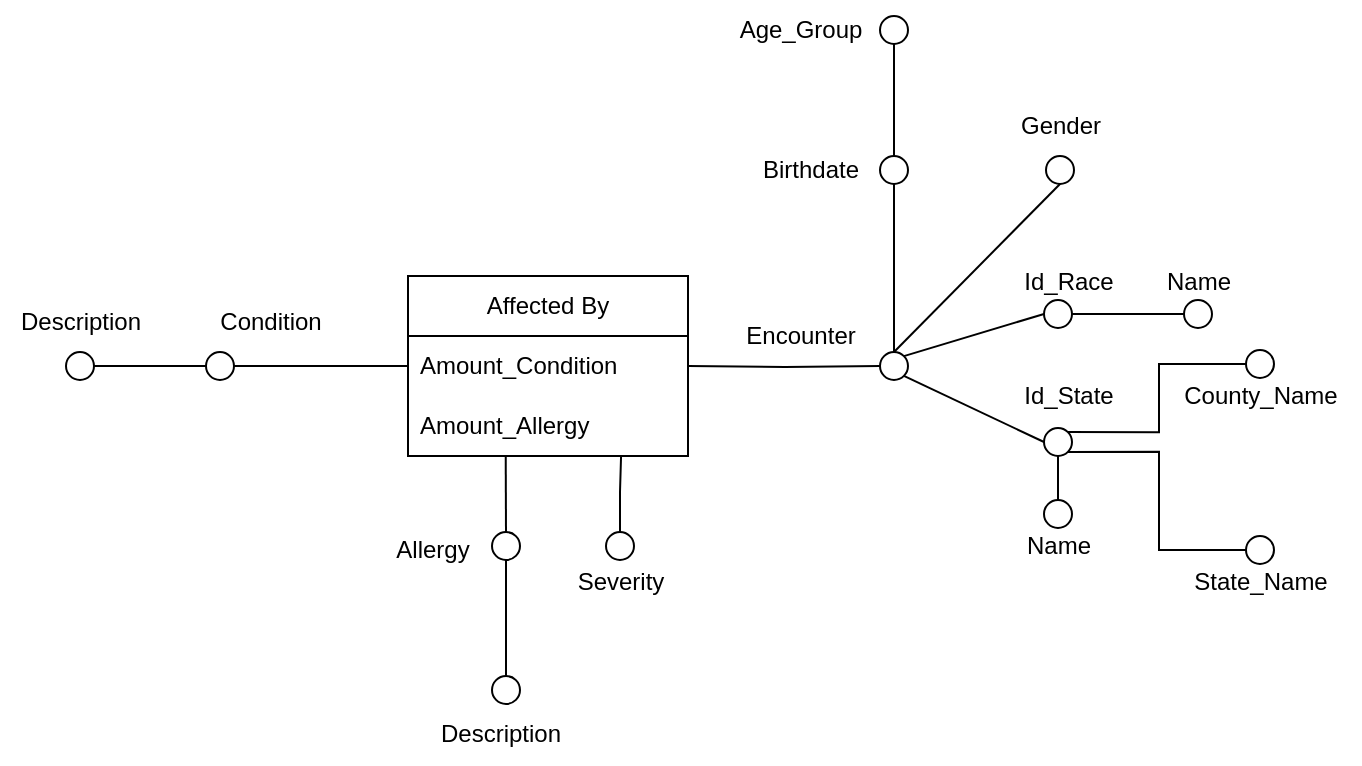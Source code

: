 <mxfile version="27.1.3">
  <diagram name="Pagina-1" id="ypkmE_UhJeN3z6Mch3YI">
    <mxGraphModel dx="591" dy="370" grid="1" gridSize="10" guides="1" tooltips="1" connect="1" arrows="1" fold="1" page="1" pageScale="1" pageWidth="827" pageHeight="1169" math="0" shadow="0">
      <root>
        <mxCell id="0" />
        <mxCell id="1" parent="0" />
        <mxCell id="ep8d2SL75D-jwMT-xj9f-1" style="rounded=0;orthogonalLoop=1;jettySize=auto;html=1;exitX=1;exitY=0;exitDx=0;exitDy=0;entryX=0;entryY=0.5;entryDx=0;entryDy=0;endArrow=none;startFill=0;" edge="1" parent="1" source="ep8d2SL75D-jwMT-xj9f-3" target="ep8d2SL75D-jwMT-xj9f-19">
          <mxGeometry relative="1" as="geometry" />
        </mxCell>
        <mxCell id="ep8d2SL75D-jwMT-xj9f-2" style="rounded=0;orthogonalLoop=1;jettySize=auto;html=1;exitX=0.5;exitY=0;exitDx=0;exitDy=0;entryX=0.5;entryY=1;entryDx=0;entryDy=0;endArrow=none;startFill=0;" edge="1" parent="1" source="ep8d2SL75D-jwMT-xj9f-3" target="ep8d2SL75D-jwMT-xj9f-16">
          <mxGeometry relative="1" as="geometry" />
        </mxCell>
        <mxCell id="ep8d2SL75D-jwMT-xj9f-3" value="" style="ellipse;whiteSpace=wrap;html=1;aspect=fixed;fillColor=#FFFFFF;" vertex="1" parent="1">
          <mxGeometry x="510" y="608" width="14" height="14" as="geometry" />
        </mxCell>
        <mxCell id="ep8d2SL75D-jwMT-xj9f-4" style="edgeStyle=orthogonalEdgeStyle;rounded=0;orthogonalLoop=1;jettySize=auto;html=1;entryX=0.5;entryY=0;entryDx=0;entryDy=0;endArrow=none;startFill=0;" edge="1" parent="1" source="ep8d2SL75D-jwMT-xj9f-5" target="ep8d2SL75D-jwMT-xj9f-7">
          <mxGeometry relative="1" as="geometry" />
        </mxCell>
        <mxCell id="ep8d2SL75D-jwMT-xj9f-5" value="" style="ellipse;whiteSpace=wrap;html=1;aspect=fixed;fillColor=#FFFFFF;" vertex="1" parent="1">
          <mxGeometry x="316" y="698" width="14" height="14" as="geometry" />
        </mxCell>
        <mxCell id="ep8d2SL75D-jwMT-xj9f-6" value="Allergy" style="text;html=1;align=center;verticalAlign=middle;resizable=0;points=[];autosize=1;strokeColor=none;fillColor=none;" vertex="1" parent="1">
          <mxGeometry x="256" y="692" width="60" height="30" as="geometry" />
        </mxCell>
        <mxCell id="ep8d2SL75D-jwMT-xj9f-7" value="" style="ellipse;whiteSpace=wrap;html=1;aspect=fixed;fillColor=#FFFFFF;" vertex="1" parent="1">
          <mxGeometry x="316" y="770" width="14" height="14" as="geometry" />
        </mxCell>
        <mxCell id="ep8d2SL75D-jwMT-xj9f-8" value="Description" style="text;html=1;align=center;verticalAlign=middle;resizable=0;points=[];autosize=1;strokeColor=none;fillColor=none;" vertex="1" parent="1">
          <mxGeometry x="280" y="784" width="80" height="30" as="geometry" />
        </mxCell>
        <mxCell id="ep8d2SL75D-jwMT-xj9f-9" value="Condition" style="text;html=1;align=center;verticalAlign=middle;resizable=0;points=[];autosize=1;strokeColor=none;fillColor=none;" vertex="1" parent="1">
          <mxGeometry x="170" y="578" width="70" height="30" as="geometry" />
        </mxCell>
        <mxCell id="ep8d2SL75D-jwMT-xj9f-10" value="Encounter" style="text;html=1;align=center;verticalAlign=middle;resizable=0;points=[];autosize=1;strokeColor=none;fillColor=none;" vertex="1" parent="1">
          <mxGeometry x="430" y="585" width="80" height="30" as="geometry" />
        </mxCell>
        <mxCell id="ep8d2SL75D-jwMT-xj9f-47" style="edgeStyle=orthogonalEdgeStyle;rounded=0;orthogonalLoop=1;jettySize=auto;html=1;exitX=1;exitY=0;exitDx=0;exitDy=0;entryX=0;entryY=0.5;entryDx=0;entryDy=0;endArrow=none;startFill=0;" edge="1" parent="1" source="ep8d2SL75D-jwMT-xj9f-11" target="ep8d2SL75D-jwMT-xj9f-43">
          <mxGeometry relative="1" as="geometry" />
        </mxCell>
        <mxCell id="ep8d2SL75D-jwMT-xj9f-48" style="edgeStyle=orthogonalEdgeStyle;rounded=0;orthogonalLoop=1;jettySize=auto;html=1;exitX=1;exitY=1;exitDx=0;exitDy=0;entryX=0;entryY=0.5;entryDx=0;entryDy=0;endArrow=none;startFill=0;" edge="1" parent="1" source="ep8d2SL75D-jwMT-xj9f-11" target="ep8d2SL75D-jwMT-xj9f-41">
          <mxGeometry relative="1" as="geometry" />
        </mxCell>
        <mxCell id="ep8d2SL75D-jwMT-xj9f-11" value="" style="ellipse;whiteSpace=wrap;html=1;aspect=fixed;fillColor=#FFFFFF;" vertex="1" parent="1">
          <mxGeometry x="592" y="646" width="14" height="14" as="geometry" />
        </mxCell>
        <mxCell id="ep8d2SL75D-jwMT-xj9f-12" style="edgeStyle=orthogonalEdgeStyle;rounded=0;orthogonalLoop=1;jettySize=auto;html=1;entryX=0.5;entryY=1;entryDx=0;entryDy=0;endArrow=none;startFill=0;" edge="1" parent="1" source="ep8d2SL75D-jwMT-xj9f-13" target="ep8d2SL75D-jwMT-xj9f-11">
          <mxGeometry relative="1" as="geometry" />
        </mxCell>
        <mxCell id="ep8d2SL75D-jwMT-xj9f-13" value="" style="ellipse;whiteSpace=wrap;html=1;aspect=fixed;fillColor=#FFFFFF;" vertex="1" parent="1">
          <mxGeometry x="592" y="682" width="14" height="14" as="geometry" />
        </mxCell>
        <mxCell id="ep8d2SL75D-jwMT-xj9f-14" value="Name" style="text;html=1;align=center;verticalAlign=middle;resizable=0;points=[];autosize=1;strokeColor=none;fillColor=none;" vertex="1" parent="1">
          <mxGeometry x="569" y="690" width="60" height="30" as="geometry" />
        </mxCell>
        <mxCell id="ep8d2SL75D-jwMT-xj9f-15" value="Id_State" style="text;html=1;align=center;verticalAlign=middle;resizable=0;points=[];autosize=1;strokeColor=none;fillColor=none;" vertex="1" parent="1">
          <mxGeometry x="569" y="615" width="70" height="30" as="geometry" />
        </mxCell>
        <mxCell id="ep8d2SL75D-jwMT-xj9f-16" value="" style="ellipse;whiteSpace=wrap;html=1;aspect=fixed;fillColor=#FFFFFF;" vertex="1" parent="1">
          <mxGeometry x="593" y="510" width="14" height="14" as="geometry" />
        </mxCell>
        <mxCell id="ep8d2SL75D-jwMT-xj9f-17" value="Gender" style="text;html=1;align=center;verticalAlign=middle;resizable=0;points=[];autosize=1;strokeColor=none;fillColor=none;" vertex="1" parent="1">
          <mxGeometry x="570" y="480" width="60" height="30" as="geometry" />
        </mxCell>
        <mxCell id="ep8d2SL75D-jwMT-xj9f-18" style="edgeStyle=orthogonalEdgeStyle;rounded=0;orthogonalLoop=1;jettySize=auto;html=1;exitX=1;exitY=0.5;exitDx=0;exitDy=0;entryX=0;entryY=0.5;entryDx=0;entryDy=0;endArrow=none;startFill=0;" edge="1" parent="1" source="ep8d2SL75D-jwMT-xj9f-19" target="ep8d2SL75D-jwMT-xj9f-20">
          <mxGeometry relative="1" as="geometry" />
        </mxCell>
        <mxCell id="ep8d2SL75D-jwMT-xj9f-19" value="" style="ellipse;whiteSpace=wrap;html=1;aspect=fixed;fillColor=#FFFFFF;" vertex="1" parent="1">
          <mxGeometry x="592" y="582" width="14" height="14" as="geometry" />
        </mxCell>
        <mxCell id="ep8d2SL75D-jwMT-xj9f-20" value="" style="ellipse;whiteSpace=wrap;html=1;aspect=fixed;fillColor=#FFFFFF;" vertex="1" parent="1">
          <mxGeometry x="662" y="582" width="14" height="14" as="geometry" />
        </mxCell>
        <mxCell id="ep8d2SL75D-jwMT-xj9f-21" value="Id_Race" style="text;html=1;align=center;verticalAlign=middle;resizable=0;points=[];autosize=1;strokeColor=none;fillColor=none;" vertex="1" parent="1">
          <mxGeometry x="569" y="558" width="70" height="30" as="geometry" />
        </mxCell>
        <mxCell id="ep8d2SL75D-jwMT-xj9f-22" value="Name" style="text;html=1;align=center;verticalAlign=middle;resizable=0;points=[];autosize=1;strokeColor=none;fillColor=none;" vertex="1" parent="1">
          <mxGeometry x="639" y="558" width="60" height="30" as="geometry" />
        </mxCell>
        <mxCell id="ep8d2SL75D-jwMT-xj9f-23" style="rounded=0;orthogonalLoop=1;jettySize=auto;html=1;exitX=1;exitY=1;exitDx=0;exitDy=0;entryX=0;entryY=0.5;entryDx=0;entryDy=0;endArrow=none;startFill=0;" edge="1" parent="1" source="ep8d2SL75D-jwMT-xj9f-3" target="ep8d2SL75D-jwMT-xj9f-11">
          <mxGeometry relative="1" as="geometry" />
        </mxCell>
        <mxCell id="ep8d2SL75D-jwMT-xj9f-24" value="Affected By" style="swimlane;fontStyle=0;childLayout=stackLayout;horizontal=1;startSize=30;horizontalStack=0;resizeParent=1;resizeParentMax=0;resizeLast=0;collapsible=1;marginBottom=0;whiteSpace=wrap;html=1;" vertex="1" parent="1">
          <mxGeometry x="274" y="570" width="140" height="90" as="geometry" />
        </mxCell>
        <mxCell id="ep8d2SL75D-jwMT-xj9f-25" value="Amount_Condition" style="text;strokeColor=none;fillColor=none;align=left;verticalAlign=middle;spacingLeft=4;spacingRight=4;overflow=hidden;points=[[0,0.5],[1,0.5]];portConstraint=eastwest;rotatable=0;whiteSpace=wrap;html=1;" vertex="1" parent="ep8d2SL75D-jwMT-xj9f-24">
          <mxGeometry y="30" width="140" height="30" as="geometry" />
        </mxCell>
        <mxCell id="ep8d2SL75D-jwMT-xj9f-26" value="Amount_Allergy" style="text;strokeColor=none;fillColor=none;align=left;verticalAlign=middle;spacingLeft=4;spacingRight=4;overflow=hidden;points=[[0,0.5],[1,0.5]];portConstraint=eastwest;rotatable=0;whiteSpace=wrap;html=1;" vertex="1" parent="ep8d2SL75D-jwMT-xj9f-24">
          <mxGeometry y="60" width="140" height="30" as="geometry" />
        </mxCell>
        <mxCell id="ep8d2SL75D-jwMT-xj9f-27" style="edgeStyle=orthogonalEdgeStyle;rounded=0;orthogonalLoop=1;jettySize=auto;html=1;exitX=1;exitY=0.5;exitDx=0;exitDy=0;entryX=0;entryY=0.5;entryDx=0;entryDy=0;endArrow=none;startFill=0;" edge="1" parent="1" source="ep8d2SL75D-jwMT-xj9f-28">
          <mxGeometry relative="1" as="geometry">
            <mxPoint x="274" y="615" as="targetPoint" />
          </mxGeometry>
        </mxCell>
        <mxCell id="ep8d2SL75D-jwMT-xj9f-28" value="" style="ellipse;whiteSpace=wrap;html=1;aspect=fixed;fillColor=#FFFFFF;" vertex="1" parent="1">
          <mxGeometry x="173" y="608" width="14" height="14" as="geometry" />
        </mxCell>
        <mxCell id="ep8d2SL75D-jwMT-xj9f-29" style="edgeStyle=orthogonalEdgeStyle;rounded=0;orthogonalLoop=1;jettySize=auto;html=1;entryX=0;entryY=0.5;entryDx=0;entryDy=0;endArrow=none;startFill=0;" edge="1" parent="1" source="ep8d2SL75D-jwMT-xj9f-30" target="ep8d2SL75D-jwMT-xj9f-28">
          <mxGeometry relative="1" as="geometry" />
        </mxCell>
        <mxCell id="ep8d2SL75D-jwMT-xj9f-30" value="" style="ellipse;whiteSpace=wrap;html=1;aspect=fixed;fillColor=#FFFFFF;" vertex="1" parent="1">
          <mxGeometry x="103" y="608" width="14" height="14" as="geometry" />
        </mxCell>
        <mxCell id="ep8d2SL75D-jwMT-xj9f-31" value="Description" style="text;html=1;align=center;verticalAlign=middle;resizable=0;points=[];autosize=1;strokeColor=none;fillColor=none;" vertex="1" parent="1">
          <mxGeometry x="70" y="578" width="80" height="30" as="geometry" />
        </mxCell>
        <mxCell id="ep8d2SL75D-jwMT-xj9f-32" style="edgeStyle=orthogonalEdgeStyle;rounded=0;orthogonalLoop=1;jettySize=auto;html=1;entryX=0;entryY=0.5;entryDx=0;entryDy=0;endArrow=none;startFill=0;" edge="1" parent="1" target="ep8d2SL75D-jwMT-xj9f-3">
          <mxGeometry relative="1" as="geometry">
            <mxPoint x="414" y="615" as="sourcePoint" />
          </mxGeometry>
        </mxCell>
        <mxCell id="ep8d2SL75D-jwMT-xj9f-33" style="edgeStyle=orthogonalEdgeStyle;rounded=0;orthogonalLoop=1;jettySize=auto;html=1;exitX=0.5;exitY=0;exitDx=0;exitDy=0;entryX=0.349;entryY=0.998;entryDx=0;entryDy=0;entryPerimeter=0;endArrow=none;startFill=0;" edge="1" parent="1" source="ep8d2SL75D-jwMT-xj9f-5" target="ep8d2SL75D-jwMT-xj9f-26">
          <mxGeometry relative="1" as="geometry" />
        </mxCell>
        <mxCell id="ep8d2SL75D-jwMT-xj9f-34" style="edgeStyle=orthogonalEdgeStyle;rounded=0;orthogonalLoop=1;jettySize=auto;html=1;entryX=0.5;entryY=0;entryDx=0;entryDy=0;endArrow=none;startFill=0;" edge="1" parent="1" source="ep8d2SL75D-jwMT-xj9f-35" target="ep8d2SL75D-jwMT-xj9f-3">
          <mxGeometry relative="1" as="geometry" />
        </mxCell>
        <mxCell id="ep8d2SL75D-jwMT-xj9f-35" value="" style="ellipse;whiteSpace=wrap;html=1;aspect=fixed;fillColor=#FFFFFF;" vertex="1" parent="1">
          <mxGeometry x="510" y="510" width="14" height="14" as="geometry" />
        </mxCell>
        <mxCell id="ep8d2SL75D-jwMT-xj9f-36" value="Birthdate" style="text;html=1;align=center;verticalAlign=middle;resizable=0;points=[];autosize=1;strokeColor=none;fillColor=none;" vertex="1" parent="1">
          <mxGeometry x="440" y="502" width="70" height="30" as="geometry" />
        </mxCell>
        <mxCell id="ep8d2SL75D-jwMT-xj9f-37" style="edgeStyle=orthogonalEdgeStyle;rounded=0;orthogonalLoop=1;jettySize=auto;html=1;entryX=0.5;entryY=0;entryDx=0;entryDy=0;endArrow=none;startFill=0;" edge="1" parent="1" source="ep8d2SL75D-jwMT-xj9f-38" target="ep8d2SL75D-jwMT-xj9f-35">
          <mxGeometry relative="1" as="geometry" />
        </mxCell>
        <mxCell id="ep8d2SL75D-jwMT-xj9f-38" value="" style="ellipse;whiteSpace=wrap;html=1;aspect=fixed;fillColor=#FFFFFF;" vertex="1" parent="1">
          <mxGeometry x="510" y="440" width="14" height="14" as="geometry" />
        </mxCell>
        <mxCell id="ep8d2SL75D-jwMT-xj9f-39" value="Age_Group" style="text;html=1;align=center;verticalAlign=middle;resizable=0;points=[];autosize=1;strokeColor=none;fillColor=none;" vertex="1" parent="1">
          <mxGeometry x="430" y="432" width="80" height="30" as="geometry" />
        </mxCell>
        <mxCell id="ep8d2SL75D-jwMT-xj9f-41" value="" style="ellipse;whiteSpace=wrap;html=1;aspect=fixed;fillColor=#FFFFFF;" vertex="1" parent="1">
          <mxGeometry x="693" y="700" width="14" height="14" as="geometry" />
        </mxCell>
        <mxCell id="ep8d2SL75D-jwMT-xj9f-42" value="State_Name" style="text;html=1;align=center;verticalAlign=middle;resizable=0;points=[];autosize=1;strokeColor=none;fillColor=none;" vertex="1" parent="1">
          <mxGeometry x="655" y="708" width="90" height="30" as="geometry" />
        </mxCell>
        <mxCell id="ep8d2SL75D-jwMT-xj9f-43" value="" style="ellipse;whiteSpace=wrap;html=1;aspect=fixed;fillColor=#FFFFFF;" vertex="1" parent="1">
          <mxGeometry x="693" y="607" width="14" height="14" as="geometry" />
        </mxCell>
        <mxCell id="ep8d2SL75D-jwMT-xj9f-44" value="County_Name" style="text;html=1;align=center;verticalAlign=middle;resizable=0;points=[];autosize=1;strokeColor=none;fillColor=none;" vertex="1" parent="1">
          <mxGeometry x="650" y="615" width="100" height="30" as="geometry" />
        </mxCell>
        <mxCell id="ep8d2SL75D-jwMT-xj9f-52" value="" style="edgeStyle=orthogonalEdgeStyle;rounded=0;orthogonalLoop=1;jettySize=auto;html=1;entryX=0.761;entryY=0.993;entryDx=0;entryDy=0;entryPerimeter=0;endArrow=none;startFill=0;" edge="1" parent="1" source="ep8d2SL75D-jwMT-xj9f-50" target="ep8d2SL75D-jwMT-xj9f-26">
          <mxGeometry relative="1" as="geometry" />
        </mxCell>
        <mxCell id="ep8d2SL75D-jwMT-xj9f-50" value="" style="ellipse;whiteSpace=wrap;html=1;aspect=fixed;fillColor=#FFFFFF;" vertex="1" parent="1">
          <mxGeometry x="373" y="698" width="14" height="14" as="geometry" />
        </mxCell>
        <mxCell id="ep8d2SL75D-jwMT-xj9f-51" value="Severity" style="text;html=1;align=center;verticalAlign=middle;resizable=0;points=[];autosize=1;strokeColor=none;fillColor=none;" vertex="1" parent="1">
          <mxGeometry x="345" y="708" width="70" height="30" as="geometry" />
        </mxCell>
      </root>
    </mxGraphModel>
  </diagram>
</mxfile>

